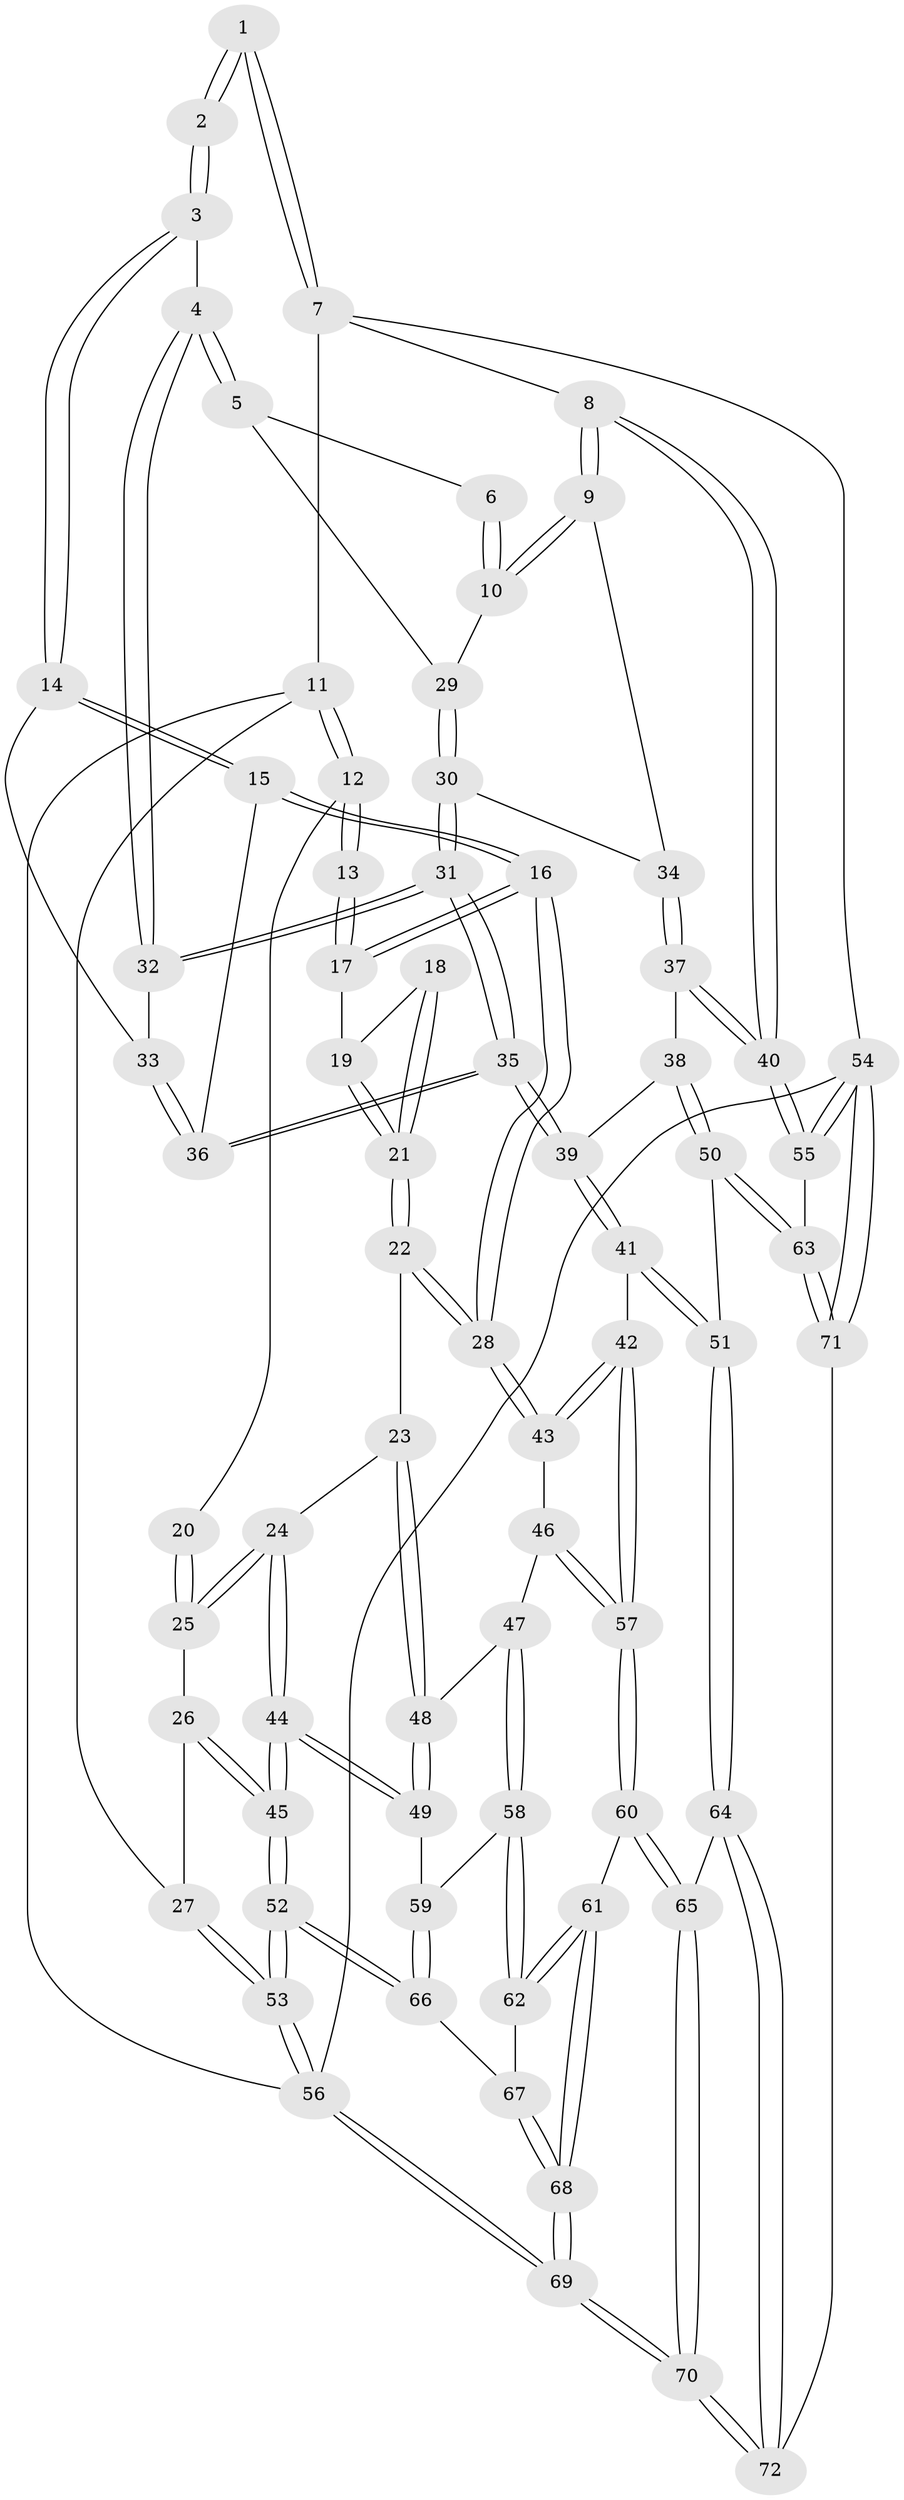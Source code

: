 // Generated by graph-tools (version 1.1) at 2025/11/02/27/25 16:11:54]
// undirected, 72 vertices, 177 edges
graph export_dot {
graph [start="1"]
  node [color=gray90,style=filled];
  1 [pos="+1+0"];
  2 [pos="+0.7104205141048751+0"];
  3 [pos="+0.728469586380759+0"];
  4 [pos="+0.845041321141151+0.06672275761515883"];
  5 [pos="+0.9156003948276062+0.09284047513631788"];
  6 [pos="+0.9761516695180846+0.023864411004816854"];
  7 [pos="+1+0"];
  8 [pos="+1+0.17383415256633844"];
  9 [pos="+1+0.17750682244334662"];
  10 [pos="+0.9895349522866452+0.12439625342235379"];
  11 [pos="+0+0"];
  12 [pos="+0+0"];
  13 [pos="+0.5143295264587681+0"];
  14 [pos="+0.6630886240478334+0.1807382042589654"];
  15 [pos="+0.6512698759804101+0.19405311454397411"];
  16 [pos="+0.5234442284414789+0.25630897104472133"];
  17 [pos="+0.46236753968214556+0"];
  18 [pos="+0.1461146294955476+0"];
  19 [pos="+0.3537736833531418+0.06406014289057446"];
  20 [pos="+0.0817718519411211+0"];
  21 [pos="+0.25487735534369116+0.22674963551910896"];
  22 [pos="+0.2530254232998012+0.2768663862424035"];
  23 [pos="+0.2489550997942061+0.2801839984514624"];
  24 [pos="+0.18073972815600442+0.30452541469377176"];
  25 [pos="+0.06459092381440601+0.2867467414562061"];
  26 [pos="+0.0152658763032977+0.2936899638127592"];
  27 [pos="+0+0.302420416016722"];
  28 [pos="+0.49987553095928694+0.3005259876034886"];
  29 [pos="+0.9289844372573166+0.1015801859040696"];
  30 [pos="+0.8954737469960272+0.24907328868202366"];
  31 [pos="+0.8835771858505669+0.2500041550920573"];
  32 [pos="+0.8222504157521985+0.18217716867256192"];
  33 [pos="+0.7976690387947126+0.18918000121772635"];
  34 [pos="+0.929869162697966+0.25196742828156116"];
  35 [pos="+0.7873740824151871+0.40160018149458954"];
  36 [pos="+0.749984731429197+0.3010102467890252"];
  37 [pos="+0.9977592637899433+0.4544119659764772"];
  38 [pos="+0.9161446575565901+0.45056125626121457"];
  39 [pos="+0.7866283843982359+0.40599305627718835"];
  40 [pos="+1+0.5322841330533106"];
  41 [pos="+0.675579015515732+0.4764924360190434"];
  42 [pos="+0.6565297457228263+0.47184762293451693"];
  43 [pos="+0.5238660532503596+0.3552795854775195"];
  44 [pos="+0.13922888668395605+0.5791953514333554"];
  45 [pos="+0.09544975656985108+0.6207014665488991"];
  46 [pos="+0.4088865047573523+0.5075053867309197"];
  47 [pos="+0.38730413715337936+0.5126308934822762"];
  48 [pos="+0.30075658987635023+0.4415373554179875"];
  49 [pos="+0.24162103978835106+0.5676598340087"];
  50 [pos="+0.7956930736298695+0.7413422275074921"];
  51 [pos="+0.7871801007862884+0.7385559093602493"];
  52 [pos="+0.07128550553048545+0.6482361813702987"];
  53 [pos="+0+0.9090102163155062"];
  54 [pos="+1+1"];
  55 [pos="+1+0.8028305164409082"];
  56 [pos="+0+1"];
  57 [pos="+0.5006150267460217+0.6310376363638012"];
  58 [pos="+0.3245890096418932+0.5879043705167094"];
  59 [pos="+0.30214448282400214+0.5871576490882696"];
  60 [pos="+0.48154975196452426+0.7017814440658026"];
  61 [pos="+0.4712619212094496+0.7008080242832578"];
  62 [pos="+0.3796878928430252+0.6591680672481119"];
  63 [pos="+0.8060898950084037+0.7466708548715788"];
  64 [pos="+0.5733677913285307+0.8202691933633584"];
  65 [pos="+0.5648261009274639+0.8188149664449201"];
  66 [pos="+0.27668838020368786+0.6884991481792547"];
  67 [pos="+0.2978329329622192+0.711625090063393"];
  68 [pos="+0.2872174994952708+0.805187755032255"];
  69 [pos="+0.025411895191216588+1"];
  70 [pos="+0.08648984335987032+1"];
  71 [pos="+0.7621394102352081+1"];
  72 [pos="+0.7185027727591924+1"];
  1 -- 2;
  1 -- 2;
  1 -- 7;
  1 -- 7;
  2 -- 3;
  2 -- 3;
  3 -- 4;
  3 -- 14;
  3 -- 14;
  4 -- 5;
  4 -- 5;
  4 -- 32;
  4 -- 32;
  5 -- 6;
  5 -- 29;
  6 -- 10;
  6 -- 10;
  7 -- 8;
  7 -- 11;
  7 -- 54;
  8 -- 9;
  8 -- 9;
  8 -- 40;
  8 -- 40;
  9 -- 10;
  9 -- 10;
  9 -- 34;
  10 -- 29;
  11 -- 12;
  11 -- 12;
  11 -- 27;
  11 -- 56;
  12 -- 13;
  12 -- 13;
  12 -- 20;
  13 -- 17;
  13 -- 17;
  14 -- 15;
  14 -- 15;
  14 -- 33;
  15 -- 16;
  15 -- 16;
  15 -- 36;
  16 -- 17;
  16 -- 17;
  16 -- 28;
  16 -- 28;
  17 -- 19;
  18 -- 19;
  18 -- 21;
  18 -- 21;
  19 -- 21;
  19 -- 21;
  20 -- 25;
  20 -- 25;
  21 -- 22;
  21 -- 22;
  22 -- 23;
  22 -- 28;
  22 -- 28;
  23 -- 24;
  23 -- 48;
  23 -- 48;
  24 -- 25;
  24 -- 25;
  24 -- 44;
  24 -- 44;
  25 -- 26;
  26 -- 27;
  26 -- 45;
  26 -- 45;
  27 -- 53;
  27 -- 53;
  28 -- 43;
  28 -- 43;
  29 -- 30;
  29 -- 30;
  30 -- 31;
  30 -- 31;
  30 -- 34;
  31 -- 32;
  31 -- 32;
  31 -- 35;
  31 -- 35;
  32 -- 33;
  33 -- 36;
  33 -- 36;
  34 -- 37;
  34 -- 37;
  35 -- 36;
  35 -- 36;
  35 -- 39;
  35 -- 39;
  37 -- 38;
  37 -- 40;
  37 -- 40;
  38 -- 39;
  38 -- 50;
  38 -- 50;
  39 -- 41;
  39 -- 41;
  40 -- 55;
  40 -- 55;
  41 -- 42;
  41 -- 51;
  41 -- 51;
  42 -- 43;
  42 -- 43;
  42 -- 57;
  42 -- 57;
  43 -- 46;
  44 -- 45;
  44 -- 45;
  44 -- 49;
  44 -- 49;
  45 -- 52;
  45 -- 52;
  46 -- 47;
  46 -- 57;
  46 -- 57;
  47 -- 48;
  47 -- 58;
  47 -- 58;
  48 -- 49;
  48 -- 49;
  49 -- 59;
  50 -- 51;
  50 -- 63;
  50 -- 63;
  51 -- 64;
  51 -- 64;
  52 -- 53;
  52 -- 53;
  52 -- 66;
  52 -- 66;
  53 -- 56;
  53 -- 56;
  54 -- 55;
  54 -- 55;
  54 -- 71;
  54 -- 71;
  54 -- 56;
  55 -- 63;
  56 -- 69;
  56 -- 69;
  57 -- 60;
  57 -- 60;
  58 -- 59;
  58 -- 62;
  58 -- 62;
  59 -- 66;
  59 -- 66;
  60 -- 61;
  60 -- 65;
  60 -- 65;
  61 -- 62;
  61 -- 62;
  61 -- 68;
  61 -- 68;
  62 -- 67;
  63 -- 71;
  63 -- 71;
  64 -- 65;
  64 -- 72;
  64 -- 72;
  65 -- 70;
  65 -- 70;
  66 -- 67;
  67 -- 68;
  67 -- 68;
  68 -- 69;
  68 -- 69;
  69 -- 70;
  69 -- 70;
  70 -- 72;
  70 -- 72;
  71 -- 72;
}
